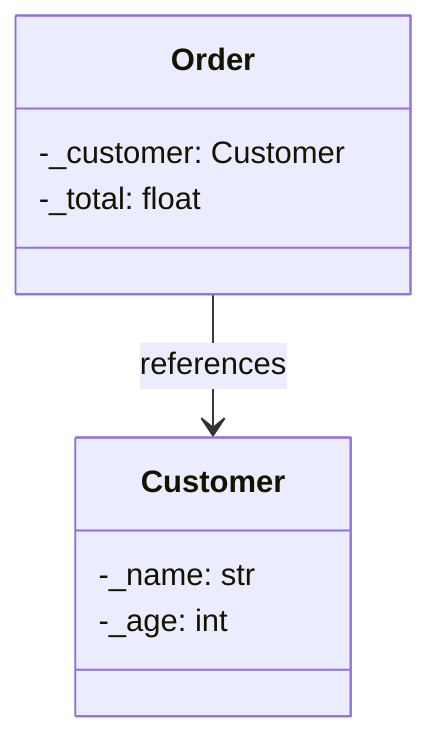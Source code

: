 classDiagram
    class Customer {
        -_name: str
        -_age: int
    }

    class Order {
        -_customer: Customer
        -_total: float
    }

    Order --> Customer : references